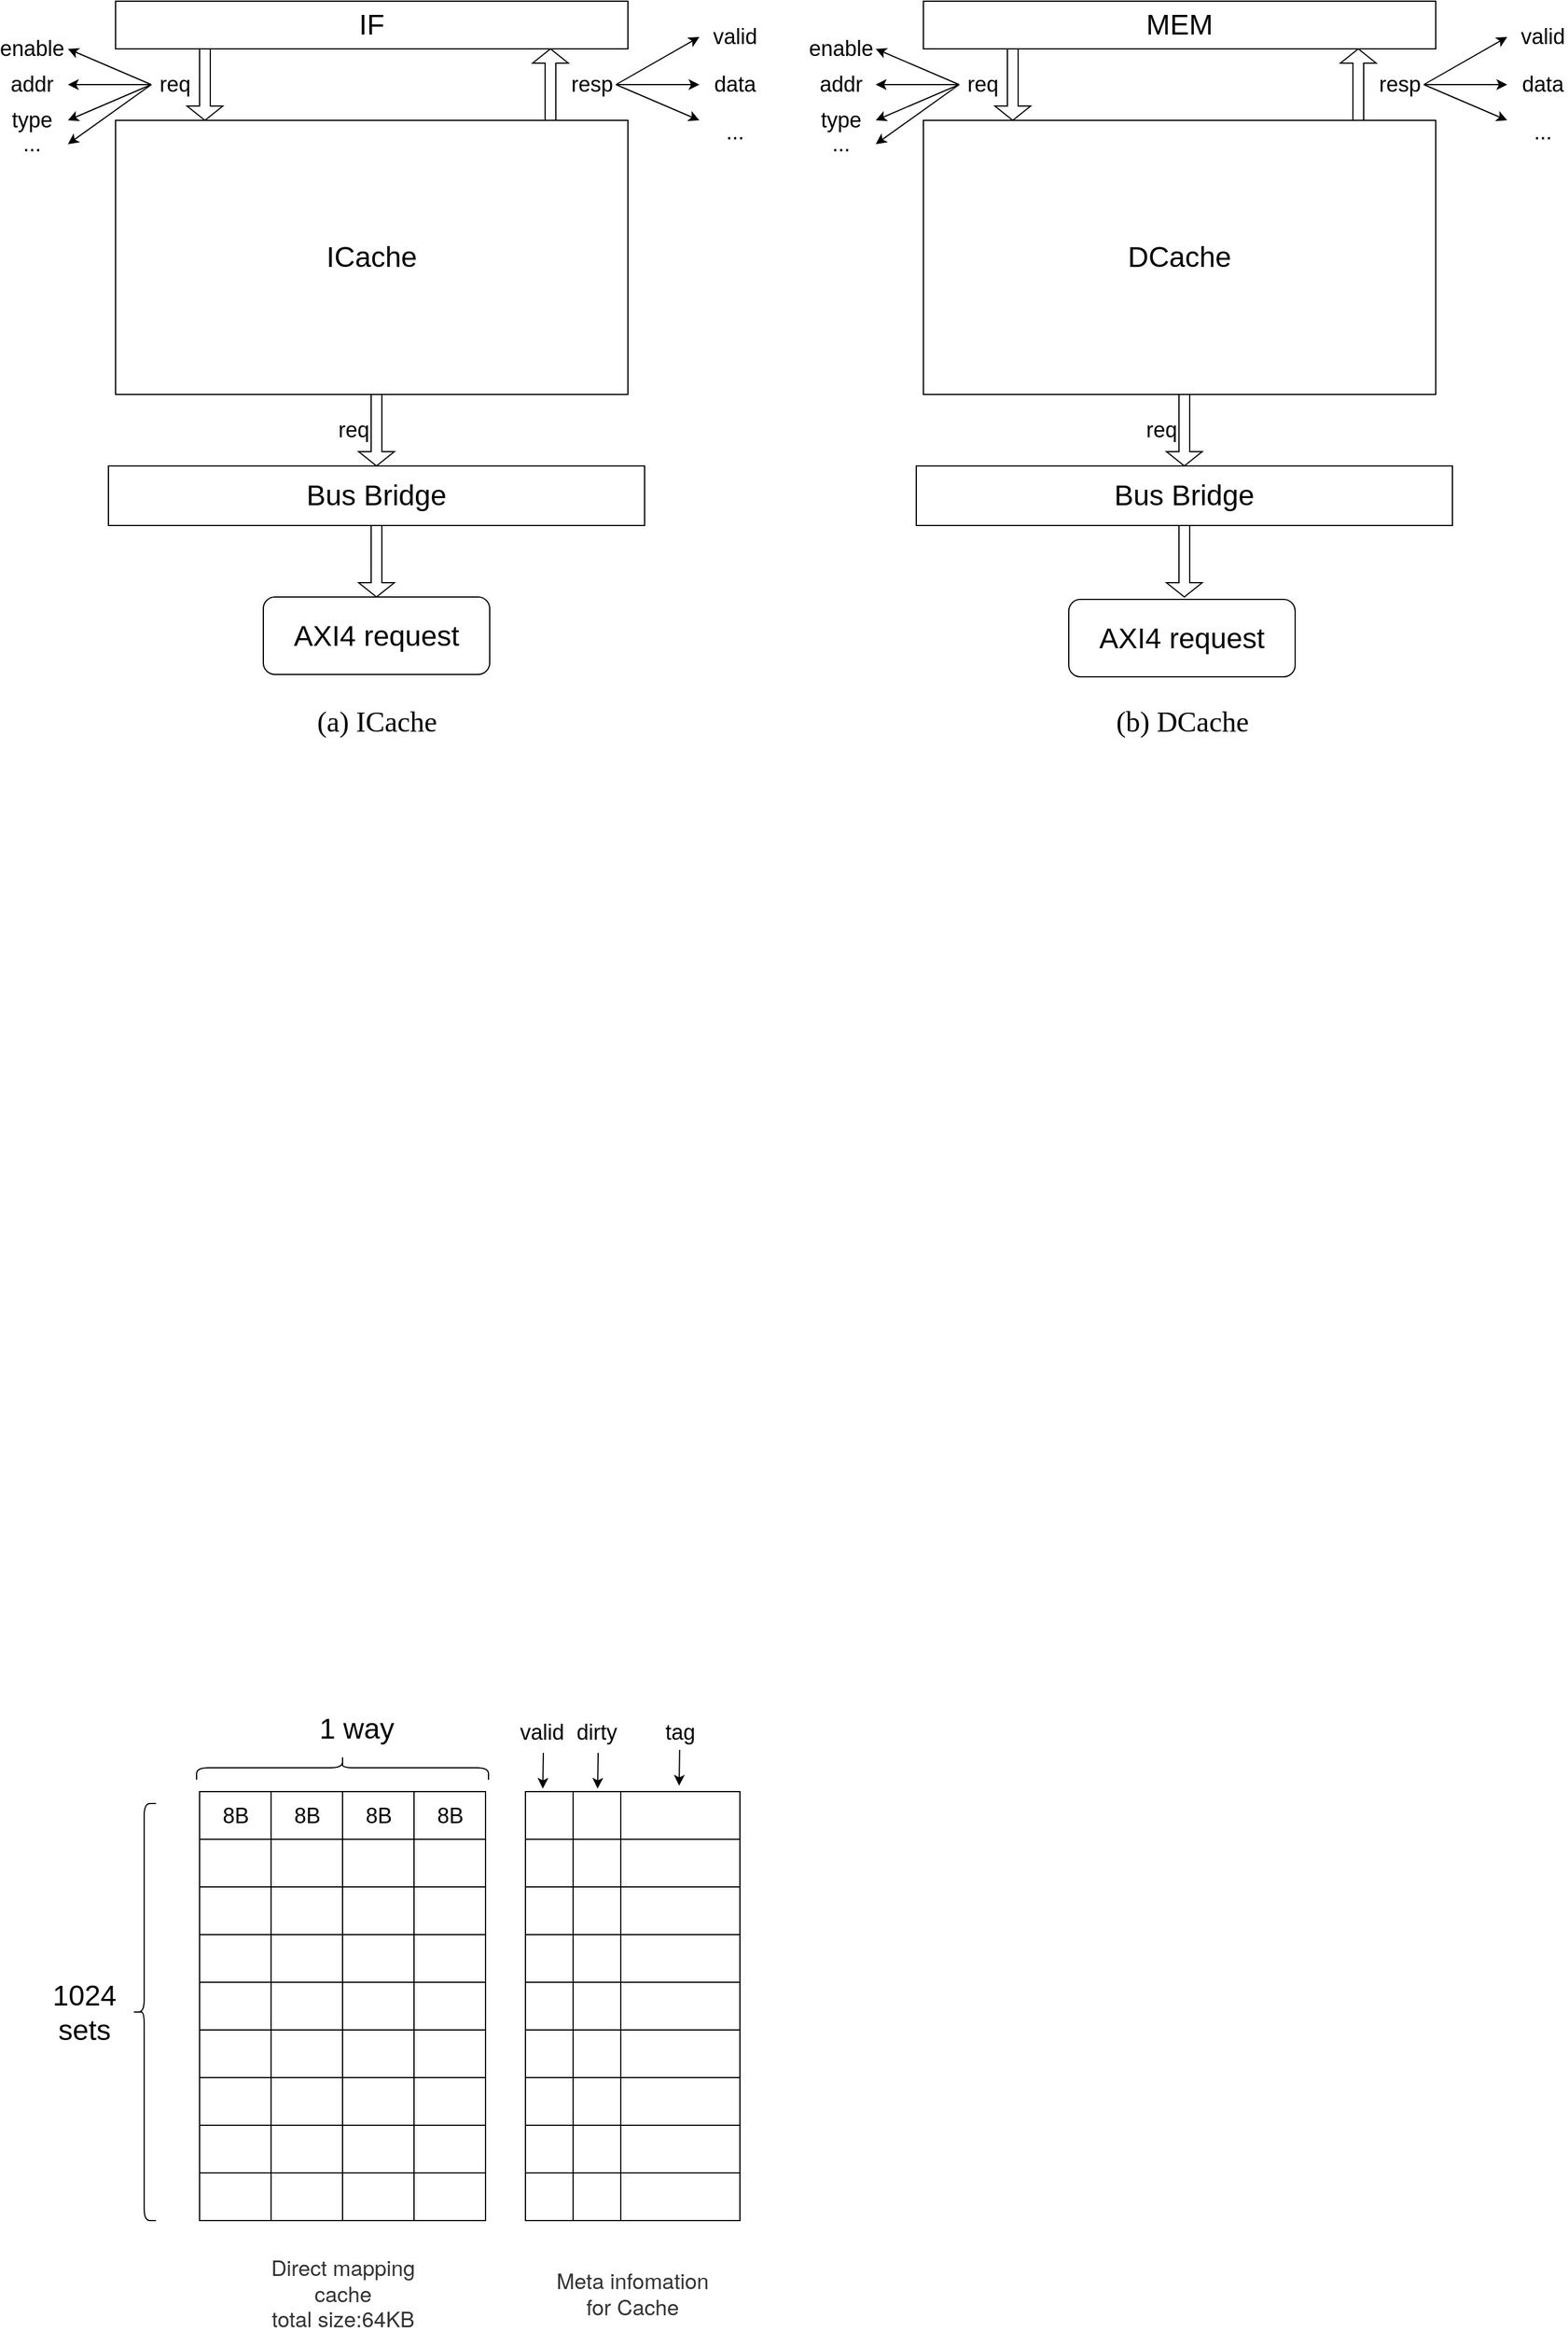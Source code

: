 <mxfile version="14.7.2" type="github">
  <diagram id="e_7Sd0VW4q8tO5xTEZXi" name="Page-1">
    <mxGraphModel dx="2062" dy="1160" grid="0" gridSize="10" guides="1" tooltips="1" connect="1" arrows="1" fold="1" page="1" pageScale="1" pageWidth="3300" pageHeight="4681" math="0" shadow="0">
      <root>
        <mxCell id="0" />
        <mxCell id="1" parent="0" />
        <mxCell id="GGSO2HhwlYHAhnENUzxS-1" value="&lt;font style=&quot;font-size: 24px&quot;&gt;ICache&lt;/font&gt;" style="rounded=0;whiteSpace=wrap;html=1;" parent="1" vertex="1">
          <mxGeometry x="180" y="360" width="430" height="230" as="geometry" />
        </mxCell>
        <mxCell id="GGSO2HhwlYHAhnENUzxS-2" value="&lt;font style=&quot;font-size: 24px&quot;&gt;IF&lt;/font&gt;" style="rounded=0;whiteSpace=wrap;html=1;" parent="1" vertex="1">
          <mxGeometry x="180" y="260" width="430" height="40" as="geometry" />
        </mxCell>
        <mxCell id="GGSO2HhwlYHAhnENUzxS-3" value="" style="shape=singleArrow;direction=south;whiteSpace=wrap;html=1;" parent="1" vertex="1">
          <mxGeometry x="240" y="300" width="30" height="60" as="geometry" />
        </mxCell>
        <mxCell id="GGSO2HhwlYHAhnENUzxS-4" value="" style="shape=singleArrow;direction=south;whiteSpace=wrap;html=1;rotation=-180;" parent="1" vertex="1">
          <mxGeometry x="530" y="300" width="30" height="60" as="geometry" />
        </mxCell>
        <mxCell id="GGSO2HhwlYHAhnENUzxS-9" style="edgeStyle=orthogonalEdgeStyle;rounded=0;orthogonalLoop=1;jettySize=auto;html=1;exitX=0;exitY=0.5;exitDx=0;exitDy=0;" parent="1" source="GGSO2HhwlYHAhnENUzxS-5" edge="1">
          <mxGeometry relative="1" as="geometry">
            <mxPoint x="140" y="330" as="targetPoint" />
          </mxGeometry>
        </mxCell>
        <mxCell id="GGSO2HhwlYHAhnENUzxS-5" value="&lt;font style=&quot;font-size: 18px&quot;&gt;req&lt;/font&gt;" style="text;html=1;strokeColor=none;fillColor=none;align=center;verticalAlign=middle;whiteSpace=wrap;rounded=0;" parent="1" vertex="1">
          <mxGeometry x="210" y="320" width="40" height="20" as="geometry" />
        </mxCell>
        <mxCell id="GGSO2HhwlYHAhnENUzxS-18" style="edgeStyle=orthogonalEdgeStyle;rounded=0;orthogonalLoop=1;jettySize=auto;html=1;exitX=1;exitY=0.5;exitDx=0;exitDy=0;" parent="1" source="GGSO2HhwlYHAhnENUzxS-7" edge="1">
          <mxGeometry relative="1" as="geometry">
            <mxPoint x="670" y="330" as="targetPoint" />
          </mxGeometry>
        </mxCell>
        <mxCell id="GGSO2HhwlYHAhnENUzxS-7" value="&lt;font style=&quot;font-size: 18px&quot;&gt;resp&lt;/font&gt;" style="text;html=1;strokeColor=none;fillColor=none;align=center;verticalAlign=middle;whiteSpace=wrap;rounded=0;" parent="1" vertex="1">
          <mxGeometry x="560" y="320" width="40" height="20" as="geometry" />
        </mxCell>
        <mxCell id="GGSO2HhwlYHAhnENUzxS-8" value="" style="endArrow=classic;html=1;exitX=0;exitY=0.5;exitDx=0;exitDy=0;" parent="1" source="GGSO2HhwlYHAhnENUzxS-5" edge="1">
          <mxGeometry width="50" height="50" relative="1" as="geometry">
            <mxPoint x="110" y="360" as="sourcePoint" />
            <mxPoint x="140" y="300" as="targetPoint" />
          </mxGeometry>
        </mxCell>
        <mxCell id="GGSO2HhwlYHAhnENUzxS-10" value="" style="endArrow=classic;html=1;" parent="1" edge="1">
          <mxGeometry width="50" height="50" relative="1" as="geometry">
            <mxPoint x="210" y="330" as="sourcePoint" />
            <mxPoint x="140" y="360" as="targetPoint" />
          </mxGeometry>
        </mxCell>
        <mxCell id="GGSO2HhwlYHAhnENUzxS-11" value="&lt;font style=&quot;font-size: 18px&quot;&gt;enable&lt;/font&gt;" style="text;html=1;strokeColor=none;fillColor=none;align=center;verticalAlign=middle;whiteSpace=wrap;rounded=0;" parent="1" vertex="1">
          <mxGeometry x="90" y="290" width="40" height="20" as="geometry" />
        </mxCell>
        <mxCell id="GGSO2HhwlYHAhnENUzxS-12" value="&lt;font style=&quot;font-size: 18px&quot;&gt;addr&lt;/font&gt;" style="text;html=1;strokeColor=none;fillColor=none;align=center;verticalAlign=middle;whiteSpace=wrap;rounded=0;" parent="1" vertex="1">
          <mxGeometry x="90" y="320" width="40" height="20" as="geometry" />
        </mxCell>
        <mxCell id="GGSO2HhwlYHAhnENUzxS-13" value="&lt;font style=&quot;font-size: 18px&quot;&gt;type&lt;/font&gt;" style="text;html=1;strokeColor=none;fillColor=none;align=center;verticalAlign=middle;whiteSpace=wrap;rounded=0;" parent="1" vertex="1">
          <mxGeometry x="90" y="350" width="40" height="20" as="geometry" />
        </mxCell>
        <mxCell id="GGSO2HhwlYHAhnENUzxS-15" value="" style="endArrow=classic;html=1;" parent="1" edge="1">
          <mxGeometry width="50" height="50" relative="1" as="geometry">
            <mxPoint x="210" y="330" as="sourcePoint" />
            <mxPoint x="140" y="380" as="targetPoint" />
          </mxGeometry>
        </mxCell>
        <mxCell id="GGSO2HhwlYHAhnENUzxS-16" value="&lt;font style=&quot;font-size: 18px&quot;&gt;...&lt;/font&gt;" style="text;html=1;strokeColor=none;fillColor=none;align=center;verticalAlign=middle;whiteSpace=wrap;rounded=0;" parent="1" vertex="1">
          <mxGeometry x="90" y="370" width="40" height="20" as="geometry" />
        </mxCell>
        <mxCell id="GGSO2HhwlYHAhnENUzxS-17" value="" style="endArrow=classic;html=1;exitX=1;exitY=0.5;exitDx=0;exitDy=0;" parent="1" source="GGSO2HhwlYHAhnENUzxS-7" edge="1">
          <mxGeometry width="50" height="50" relative="1" as="geometry">
            <mxPoint x="650" y="340" as="sourcePoint" />
            <mxPoint x="670" y="290" as="targetPoint" />
          </mxGeometry>
        </mxCell>
        <mxCell id="GGSO2HhwlYHAhnENUzxS-19" value="" style="endArrow=classic;html=1;" parent="1" edge="1">
          <mxGeometry width="50" height="50" relative="1" as="geometry">
            <mxPoint x="600" y="330" as="sourcePoint" />
            <mxPoint x="670" y="360" as="targetPoint" />
          </mxGeometry>
        </mxCell>
        <mxCell id="GGSO2HhwlYHAhnENUzxS-21" value="&lt;font style=&quot;font-size: 18px&quot;&gt;valid&lt;/font&gt;" style="text;html=1;strokeColor=none;fillColor=none;align=center;verticalAlign=middle;whiteSpace=wrap;rounded=0;" parent="1" vertex="1">
          <mxGeometry x="680" y="280" width="40" height="20" as="geometry" />
        </mxCell>
        <mxCell id="GGSO2HhwlYHAhnENUzxS-22" value="&lt;font style=&quot;font-size: 18px&quot;&gt;data&lt;/font&gt;" style="text;html=1;strokeColor=none;fillColor=none;align=center;verticalAlign=middle;whiteSpace=wrap;rounded=0;" parent="1" vertex="1">
          <mxGeometry x="680" y="320" width="40" height="20" as="geometry" />
        </mxCell>
        <mxCell id="GGSO2HhwlYHAhnENUzxS-23" value="&lt;font style=&quot;font-size: 18px&quot;&gt;...&lt;/font&gt;" style="text;html=1;strokeColor=none;fillColor=none;align=center;verticalAlign=middle;whiteSpace=wrap;rounded=0;" parent="1" vertex="1">
          <mxGeometry x="680" y="360" width="40" height="20" as="geometry" />
        </mxCell>
        <mxCell id="GGSO2HhwlYHAhnENUzxS-25" value="" style="shape=singleArrow;direction=south;whiteSpace=wrap;html=1;" parent="1" vertex="1">
          <mxGeometry x="384" y="590" width="30" height="60" as="geometry" />
        </mxCell>
        <mxCell id="GGSO2HhwlYHAhnENUzxS-26" value="&lt;font style=&quot;font-size: 24px&quot;&gt;Bus Bridge&lt;/font&gt;" style="rounded=0;whiteSpace=wrap;html=1;" parent="1" vertex="1">
          <mxGeometry x="174" y="650" width="450" height="50" as="geometry" />
        </mxCell>
        <mxCell id="GGSO2HhwlYHAhnENUzxS-45" value="&lt;font style=&quot;font-size: 18px&quot;&gt;req&lt;/font&gt;" style="text;html=1;strokeColor=none;fillColor=none;align=center;verticalAlign=middle;whiteSpace=wrap;rounded=0;" parent="1" vertex="1">
          <mxGeometry x="360" y="610" width="40" height="20" as="geometry" />
        </mxCell>
        <mxCell id="GGSO2HhwlYHAhnENUzxS-46" value="" style="shape=singleArrow;direction=south;whiteSpace=wrap;html=1;" parent="1" vertex="1">
          <mxGeometry x="384" y="700" width="30" height="60" as="geometry" />
        </mxCell>
        <mxCell id="GGSO2HhwlYHAhnENUzxS-47" value="&lt;font style=&quot;font-size: 24px&quot;&gt;AXI4 request&lt;/font&gt;" style="rounded=1;whiteSpace=wrap;html=1;" parent="1" vertex="1">
          <mxGeometry x="304" y="760" width="190" height="65" as="geometry" />
        </mxCell>
        <mxCell id="GGSO2HhwlYHAhnENUzxS-76" value="" style="shape=curlyBracket;whiteSpace=wrap;html=1;rounded=1;" parent="1" vertex="1">
          <mxGeometry x="194" y="1772.5" width="20" height="350" as="geometry" />
        </mxCell>
        <mxCell id="GGSO2HhwlYHAhnENUzxS-77" value="&lt;font style=&quot;font-size: 24px&quot;&gt;1024 sets&lt;/font&gt;" style="text;html=1;strokeColor=none;fillColor=none;align=center;verticalAlign=middle;whiteSpace=wrap;rounded=0;" parent="1" vertex="1">
          <mxGeometry x="124" y="1942.5" width="60" height="10" as="geometry" />
        </mxCell>
        <mxCell id="GGSO2HhwlYHAhnENUzxS-78" value="" style="shape=curlyBracket;whiteSpace=wrap;html=1;rounded=1;flipH=1;rotation=-90;" parent="1" vertex="1">
          <mxGeometry x="360.5" y="1620" width="20" height="245" as="geometry" />
        </mxCell>
        <mxCell id="GGSO2HhwlYHAhnENUzxS-79" value="&lt;font style=&quot;font-size: 24px&quot;&gt;1 way&lt;/font&gt;" style="text;html=1;strokeColor=none;fillColor=none;align=center;verticalAlign=middle;whiteSpace=wrap;rounded=0;" parent="1" vertex="1">
          <mxGeometry x="348" y="1697" width="69" height="25.5" as="geometry" />
        </mxCell>
        <mxCell id="GGSO2HhwlYHAhnENUzxS-80" value="&lt;span style=&quot;color: rgb(51 , 51 , 51) ; font-family: &amp;#34;helvetica neue&amp;#34; , &amp;#34;helvetica&amp;#34; , &amp;#34;arial&amp;#34; , &amp;#34;hiragino sans gb&amp;#34; , &amp;#34;hiragino sans gb w3&amp;#34; , &amp;#34;microsoft yahei ui&amp;#34; , &amp;#34;microsoft yahei&amp;#34; , sans-serif&quot;&gt;&lt;font style=&quot;font-size: 18px&quot;&gt;Direct mapping cache&lt;br&gt;total size:64KB&lt;/font&gt;&lt;br&gt;&lt;/span&gt;" style="text;html=1;strokeColor=none;fillColor=none;align=center;verticalAlign=middle;whiteSpace=wrap;rounded=0;" parent="1" vertex="1">
          <mxGeometry x="297.5" y="2162.5" width="146" height="40" as="geometry" />
        </mxCell>
        <mxCell id="GGSO2HhwlYHAhnENUzxS-81" value="" style="shape=table;html=1;whiteSpace=wrap;startSize=0;container=1;collapsible=0;childLayout=tableLayout;" parent="1" vertex="1">
          <mxGeometry x="250.5" y="1762.5" width="240" height="360" as="geometry" />
        </mxCell>
        <mxCell id="GGSO2HhwlYHAhnENUzxS-82" value="" style="shape=partialRectangle;html=1;whiteSpace=wrap;collapsible=0;dropTarget=0;pointerEvents=0;fillColor=none;top=0;left=0;bottom=0;right=0;points=[[0,0.5],[1,0.5]];portConstraint=eastwest;" parent="GGSO2HhwlYHAhnENUzxS-81" vertex="1">
          <mxGeometry width="240" height="40" as="geometry" />
        </mxCell>
        <mxCell id="GGSO2HhwlYHAhnENUzxS-83" value="&lt;font style=&quot;font-size: 18px&quot;&gt;8B&lt;/font&gt;" style="shape=partialRectangle;html=1;whiteSpace=wrap;connectable=0;overflow=hidden;fillColor=none;top=0;left=0;bottom=0;right=0;" parent="GGSO2HhwlYHAhnENUzxS-82" vertex="1">
          <mxGeometry width="60" height="40" as="geometry" />
        </mxCell>
        <mxCell id="GGSO2HhwlYHAhnENUzxS-84" value="&lt;font style=&quot;font-size: 18px&quot;&gt;8B&lt;/font&gt;" style="shape=partialRectangle;html=1;whiteSpace=wrap;connectable=0;overflow=hidden;fillColor=none;top=0;left=0;bottom=0;right=0;" parent="GGSO2HhwlYHAhnENUzxS-82" vertex="1">
          <mxGeometry x="60" width="60" height="40" as="geometry" />
        </mxCell>
        <mxCell id="GGSO2HhwlYHAhnENUzxS-85" value="&lt;font style=&quot;font-size: 18px&quot;&gt;8B&lt;/font&gt;" style="shape=partialRectangle;html=1;whiteSpace=wrap;connectable=0;overflow=hidden;fillColor=none;top=0;left=0;bottom=0;right=0;" parent="GGSO2HhwlYHAhnENUzxS-82" vertex="1">
          <mxGeometry x="120" width="60" height="40" as="geometry" />
        </mxCell>
        <mxCell id="GGSO2HhwlYHAhnENUzxS-86" value="&lt;font style=&quot;font-size: 18px&quot;&gt;8B&lt;/font&gt;" style="shape=partialRectangle;html=1;whiteSpace=wrap;connectable=0;overflow=hidden;fillColor=none;top=0;left=0;bottom=0;right=0;" parent="GGSO2HhwlYHAhnENUzxS-82" vertex="1">
          <mxGeometry x="180" width="60" height="40" as="geometry" />
        </mxCell>
        <mxCell id="GGSO2HhwlYHAhnENUzxS-87" value="" style="shape=partialRectangle;html=1;whiteSpace=wrap;collapsible=0;dropTarget=0;pointerEvents=0;fillColor=none;top=0;left=0;bottom=0;right=0;points=[[0,0.5],[1,0.5]];portConstraint=eastwest;" parent="GGSO2HhwlYHAhnENUzxS-81" vertex="1">
          <mxGeometry y="40" width="240" height="40" as="geometry" />
        </mxCell>
        <mxCell id="GGSO2HhwlYHAhnENUzxS-88" value="" style="shape=partialRectangle;html=1;whiteSpace=wrap;connectable=0;overflow=hidden;fillColor=none;top=0;left=0;bottom=0;right=0;" parent="GGSO2HhwlYHAhnENUzxS-87" vertex="1">
          <mxGeometry width="60" height="40" as="geometry" />
        </mxCell>
        <mxCell id="GGSO2HhwlYHAhnENUzxS-89" value="" style="shape=partialRectangle;html=1;whiteSpace=wrap;connectable=0;overflow=hidden;fillColor=none;top=0;left=0;bottom=0;right=0;" parent="GGSO2HhwlYHAhnENUzxS-87" vertex="1">
          <mxGeometry x="60" width="60" height="40" as="geometry" />
        </mxCell>
        <mxCell id="GGSO2HhwlYHAhnENUzxS-90" value="" style="shape=partialRectangle;html=1;whiteSpace=wrap;connectable=0;overflow=hidden;fillColor=none;top=0;left=0;bottom=0;right=0;" parent="GGSO2HhwlYHAhnENUzxS-87" vertex="1">
          <mxGeometry x="120" width="60" height="40" as="geometry" />
        </mxCell>
        <mxCell id="GGSO2HhwlYHAhnENUzxS-91" value="" style="shape=partialRectangle;html=1;whiteSpace=wrap;connectable=0;overflow=hidden;fillColor=none;top=0;left=0;bottom=0;right=0;" parent="GGSO2HhwlYHAhnENUzxS-87" vertex="1">
          <mxGeometry x="180" width="60" height="40" as="geometry" />
        </mxCell>
        <mxCell id="GGSO2HhwlYHAhnENUzxS-92" value="" style="shape=partialRectangle;html=1;whiteSpace=wrap;collapsible=0;dropTarget=0;pointerEvents=0;fillColor=none;top=0;left=0;bottom=0;right=0;points=[[0,0.5],[1,0.5]];portConstraint=eastwest;" parent="GGSO2HhwlYHAhnENUzxS-81" vertex="1">
          <mxGeometry y="80" width="240" height="40" as="geometry" />
        </mxCell>
        <mxCell id="GGSO2HhwlYHAhnENUzxS-93" value="" style="shape=partialRectangle;html=1;whiteSpace=wrap;connectable=0;overflow=hidden;fillColor=none;top=0;left=0;bottom=0;right=0;" parent="GGSO2HhwlYHAhnENUzxS-92" vertex="1">
          <mxGeometry width="60" height="40" as="geometry" />
        </mxCell>
        <mxCell id="GGSO2HhwlYHAhnENUzxS-94" value="" style="shape=partialRectangle;html=1;whiteSpace=wrap;connectable=0;overflow=hidden;fillColor=none;top=0;left=0;bottom=0;right=0;" parent="GGSO2HhwlYHAhnENUzxS-92" vertex="1">
          <mxGeometry x="60" width="60" height="40" as="geometry" />
        </mxCell>
        <mxCell id="GGSO2HhwlYHAhnENUzxS-95" value="" style="shape=partialRectangle;html=1;whiteSpace=wrap;connectable=0;overflow=hidden;fillColor=none;top=0;left=0;bottom=0;right=0;" parent="GGSO2HhwlYHAhnENUzxS-92" vertex="1">
          <mxGeometry x="120" width="60" height="40" as="geometry" />
        </mxCell>
        <mxCell id="GGSO2HhwlYHAhnENUzxS-96" value="" style="shape=partialRectangle;html=1;whiteSpace=wrap;connectable=0;overflow=hidden;fillColor=none;top=0;left=0;bottom=0;right=0;" parent="GGSO2HhwlYHAhnENUzxS-92" vertex="1">
          <mxGeometry x="180" width="60" height="40" as="geometry" />
        </mxCell>
        <mxCell id="GGSO2HhwlYHAhnENUzxS-97" value="" style="shape=partialRectangle;html=1;whiteSpace=wrap;collapsible=0;dropTarget=0;pointerEvents=0;fillColor=none;top=0;left=0;bottom=0;right=0;points=[[0,0.5],[1,0.5]];portConstraint=eastwest;" parent="GGSO2HhwlYHAhnENUzxS-81" vertex="1">
          <mxGeometry y="120" width="240" height="40" as="geometry" />
        </mxCell>
        <mxCell id="GGSO2HhwlYHAhnENUzxS-98" value="" style="shape=partialRectangle;html=1;whiteSpace=wrap;connectable=0;overflow=hidden;fillColor=none;top=0;left=0;bottom=0;right=0;" parent="GGSO2HhwlYHAhnENUzxS-97" vertex="1">
          <mxGeometry width="60" height="40" as="geometry" />
        </mxCell>
        <mxCell id="GGSO2HhwlYHAhnENUzxS-99" value="" style="shape=partialRectangle;html=1;whiteSpace=wrap;connectable=0;overflow=hidden;fillColor=none;top=0;left=0;bottom=0;right=0;" parent="GGSO2HhwlYHAhnENUzxS-97" vertex="1">
          <mxGeometry x="60" width="60" height="40" as="geometry" />
        </mxCell>
        <mxCell id="GGSO2HhwlYHAhnENUzxS-100" value="" style="shape=partialRectangle;html=1;whiteSpace=wrap;connectable=0;overflow=hidden;fillColor=none;top=0;left=0;bottom=0;right=0;" parent="GGSO2HhwlYHAhnENUzxS-97" vertex="1">
          <mxGeometry x="120" width="60" height="40" as="geometry" />
        </mxCell>
        <mxCell id="GGSO2HhwlYHAhnENUzxS-101" value="" style="shape=partialRectangle;html=1;whiteSpace=wrap;connectable=0;overflow=hidden;fillColor=none;top=0;left=0;bottom=0;right=0;" parent="GGSO2HhwlYHAhnENUzxS-97" vertex="1">
          <mxGeometry x="180" width="60" height="40" as="geometry" />
        </mxCell>
        <mxCell id="GGSO2HhwlYHAhnENUzxS-102" value="" style="shape=partialRectangle;html=1;whiteSpace=wrap;collapsible=0;dropTarget=0;pointerEvents=0;fillColor=none;top=0;left=0;bottom=0;right=0;points=[[0,0.5],[1,0.5]];portConstraint=eastwest;" parent="GGSO2HhwlYHAhnENUzxS-81" vertex="1">
          <mxGeometry y="160" width="240" height="40" as="geometry" />
        </mxCell>
        <mxCell id="GGSO2HhwlYHAhnENUzxS-103" value="" style="shape=partialRectangle;html=1;whiteSpace=wrap;connectable=0;overflow=hidden;fillColor=none;top=0;left=0;bottom=0;right=0;" parent="GGSO2HhwlYHAhnENUzxS-102" vertex="1">
          <mxGeometry width="60" height="40" as="geometry" />
        </mxCell>
        <mxCell id="GGSO2HhwlYHAhnENUzxS-104" value="" style="shape=partialRectangle;html=1;whiteSpace=wrap;connectable=0;overflow=hidden;fillColor=none;top=0;left=0;bottom=0;right=0;" parent="GGSO2HhwlYHAhnENUzxS-102" vertex="1">
          <mxGeometry x="60" width="60" height="40" as="geometry" />
        </mxCell>
        <mxCell id="GGSO2HhwlYHAhnENUzxS-105" value="" style="shape=partialRectangle;html=1;whiteSpace=wrap;connectable=0;overflow=hidden;fillColor=none;top=0;left=0;bottom=0;right=0;" parent="GGSO2HhwlYHAhnENUzxS-102" vertex="1">
          <mxGeometry x="120" width="60" height="40" as="geometry" />
        </mxCell>
        <mxCell id="GGSO2HhwlYHAhnENUzxS-106" value="" style="shape=partialRectangle;html=1;whiteSpace=wrap;connectable=0;overflow=hidden;fillColor=none;top=0;left=0;bottom=0;right=0;" parent="GGSO2HhwlYHAhnENUzxS-102" vertex="1">
          <mxGeometry x="180" width="60" height="40" as="geometry" />
        </mxCell>
        <mxCell id="GGSO2HhwlYHAhnENUzxS-107" value="" style="shape=partialRectangle;html=1;whiteSpace=wrap;collapsible=0;dropTarget=0;pointerEvents=0;fillColor=none;top=0;left=0;bottom=0;right=0;points=[[0,0.5],[1,0.5]];portConstraint=eastwest;" parent="GGSO2HhwlYHAhnENUzxS-81" vertex="1">
          <mxGeometry y="200" width="240" height="40" as="geometry" />
        </mxCell>
        <mxCell id="GGSO2HhwlYHAhnENUzxS-108" value="" style="shape=partialRectangle;html=1;whiteSpace=wrap;connectable=0;overflow=hidden;fillColor=none;top=0;left=0;bottom=0;right=0;" parent="GGSO2HhwlYHAhnENUzxS-107" vertex="1">
          <mxGeometry width="60" height="40" as="geometry" />
        </mxCell>
        <mxCell id="GGSO2HhwlYHAhnENUzxS-109" value="" style="shape=partialRectangle;html=1;whiteSpace=wrap;connectable=0;overflow=hidden;fillColor=none;top=0;left=0;bottom=0;right=0;" parent="GGSO2HhwlYHAhnENUzxS-107" vertex="1">
          <mxGeometry x="60" width="60" height="40" as="geometry" />
        </mxCell>
        <mxCell id="GGSO2HhwlYHAhnENUzxS-110" value="" style="shape=partialRectangle;html=1;whiteSpace=wrap;connectable=0;overflow=hidden;fillColor=none;top=0;left=0;bottom=0;right=0;" parent="GGSO2HhwlYHAhnENUzxS-107" vertex="1">
          <mxGeometry x="120" width="60" height="40" as="geometry" />
        </mxCell>
        <mxCell id="GGSO2HhwlYHAhnENUzxS-111" value="" style="shape=partialRectangle;html=1;whiteSpace=wrap;connectable=0;overflow=hidden;fillColor=none;top=0;left=0;bottom=0;right=0;" parent="GGSO2HhwlYHAhnENUzxS-107" vertex="1">
          <mxGeometry x="180" width="60" height="40" as="geometry" />
        </mxCell>
        <mxCell id="GGSO2HhwlYHAhnENUzxS-112" value="" style="shape=partialRectangle;html=1;whiteSpace=wrap;collapsible=0;dropTarget=0;pointerEvents=0;fillColor=none;top=0;left=0;bottom=0;right=0;points=[[0,0.5],[1,0.5]];portConstraint=eastwest;" parent="GGSO2HhwlYHAhnENUzxS-81" vertex="1">
          <mxGeometry y="240" width="240" height="40" as="geometry" />
        </mxCell>
        <mxCell id="GGSO2HhwlYHAhnENUzxS-113" value="" style="shape=partialRectangle;html=1;whiteSpace=wrap;connectable=0;overflow=hidden;fillColor=none;top=0;left=0;bottom=0;right=0;" parent="GGSO2HhwlYHAhnENUzxS-112" vertex="1">
          <mxGeometry width="60" height="40" as="geometry" />
        </mxCell>
        <mxCell id="GGSO2HhwlYHAhnENUzxS-114" value="" style="shape=partialRectangle;html=1;whiteSpace=wrap;connectable=0;overflow=hidden;fillColor=none;top=0;left=0;bottom=0;right=0;" parent="GGSO2HhwlYHAhnENUzxS-112" vertex="1">
          <mxGeometry x="60" width="60" height="40" as="geometry" />
        </mxCell>
        <mxCell id="GGSO2HhwlYHAhnENUzxS-115" value="" style="shape=partialRectangle;html=1;whiteSpace=wrap;connectable=0;overflow=hidden;fillColor=none;top=0;left=0;bottom=0;right=0;" parent="GGSO2HhwlYHAhnENUzxS-112" vertex="1">
          <mxGeometry x="120" width="60" height="40" as="geometry" />
        </mxCell>
        <mxCell id="GGSO2HhwlYHAhnENUzxS-116" value="" style="shape=partialRectangle;html=1;whiteSpace=wrap;connectable=0;overflow=hidden;fillColor=none;top=0;left=0;bottom=0;right=0;" parent="GGSO2HhwlYHAhnENUzxS-112" vertex="1">
          <mxGeometry x="180" width="60" height="40" as="geometry" />
        </mxCell>
        <mxCell id="GGSO2HhwlYHAhnENUzxS-117" value="" style="shape=partialRectangle;html=1;whiteSpace=wrap;collapsible=0;dropTarget=0;pointerEvents=0;fillColor=none;top=0;left=0;bottom=0;right=0;points=[[0,0.5],[1,0.5]];portConstraint=eastwest;" parent="GGSO2HhwlYHAhnENUzxS-81" vertex="1">
          <mxGeometry y="280" width="240" height="40" as="geometry" />
        </mxCell>
        <mxCell id="GGSO2HhwlYHAhnENUzxS-118" value="" style="shape=partialRectangle;html=1;whiteSpace=wrap;connectable=0;overflow=hidden;fillColor=none;top=0;left=0;bottom=0;right=0;" parent="GGSO2HhwlYHAhnENUzxS-117" vertex="1">
          <mxGeometry width="60" height="40" as="geometry" />
        </mxCell>
        <mxCell id="GGSO2HhwlYHAhnENUzxS-119" value="" style="shape=partialRectangle;html=1;whiteSpace=wrap;connectable=0;overflow=hidden;fillColor=none;top=0;left=0;bottom=0;right=0;" parent="GGSO2HhwlYHAhnENUzxS-117" vertex="1">
          <mxGeometry x="60" width="60" height="40" as="geometry" />
        </mxCell>
        <mxCell id="GGSO2HhwlYHAhnENUzxS-120" value="" style="shape=partialRectangle;html=1;whiteSpace=wrap;connectable=0;overflow=hidden;fillColor=none;top=0;left=0;bottom=0;right=0;" parent="GGSO2HhwlYHAhnENUzxS-117" vertex="1">
          <mxGeometry x="120" width="60" height="40" as="geometry" />
        </mxCell>
        <mxCell id="GGSO2HhwlYHAhnENUzxS-121" value="" style="shape=partialRectangle;html=1;whiteSpace=wrap;connectable=0;overflow=hidden;fillColor=none;top=0;left=0;bottom=0;right=0;" parent="GGSO2HhwlYHAhnENUzxS-117" vertex="1">
          <mxGeometry x="180" width="60" height="40" as="geometry" />
        </mxCell>
        <mxCell id="GGSO2HhwlYHAhnENUzxS-122" value="" style="shape=partialRectangle;html=1;whiteSpace=wrap;collapsible=0;dropTarget=0;pointerEvents=0;fillColor=none;top=0;left=0;bottom=0;right=0;points=[[0,0.5],[1,0.5]];portConstraint=eastwest;" parent="GGSO2HhwlYHAhnENUzxS-81" vertex="1">
          <mxGeometry y="320" width="240" height="40" as="geometry" />
        </mxCell>
        <mxCell id="GGSO2HhwlYHAhnENUzxS-123" value="" style="shape=partialRectangle;html=1;whiteSpace=wrap;connectable=0;overflow=hidden;fillColor=none;top=0;left=0;bottom=0;right=0;" parent="GGSO2HhwlYHAhnENUzxS-122" vertex="1">
          <mxGeometry width="60" height="40" as="geometry" />
        </mxCell>
        <mxCell id="GGSO2HhwlYHAhnENUzxS-124" value="" style="shape=partialRectangle;html=1;whiteSpace=wrap;connectable=0;overflow=hidden;fillColor=none;top=0;left=0;bottom=0;right=0;" parent="GGSO2HhwlYHAhnENUzxS-122" vertex="1">
          <mxGeometry x="60" width="60" height="40" as="geometry" />
        </mxCell>
        <mxCell id="GGSO2HhwlYHAhnENUzxS-125" value="" style="shape=partialRectangle;html=1;whiteSpace=wrap;connectable=0;overflow=hidden;fillColor=none;top=0;left=0;bottom=0;right=0;" parent="GGSO2HhwlYHAhnENUzxS-122" vertex="1">
          <mxGeometry x="120" width="60" height="40" as="geometry" />
        </mxCell>
        <mxCell id="GGSO2HhwlYHAhnENUzxS-126" value="" style="shape=partialRectangle;html=1;whiteSpace=wrap;connectable=0;overflow=hidden;fillColor=none;top=0;left=0;bottom=0;right=0;" parent="GGSO2HhwlYHAhnENUzxS-122" vertex="1">
          <mxGeometry x="180" width="60" height="40" as="geometry" />
        </mxCell>
        <mxCell id="GGSO2HhwlYHAhnENUzxS-130" value="&lt;font style=&quot;font-size: 24px&quot;&gt;DCache&lt;/font&gt;" style="rounded=0;whiteSpace=wrap;html=1;" parent="1" vertex="1">
          <mxGeometry x="858" y="360" width="430" height="230" as="geometry" />
        </mxCell>
        <mxCell id="GGSO2HhwlYHAhnENUzxS-131" value="&lt;font style=&quot;font-size: 24px&quot;&gt;MEM&lt;/font&gt;" style="rounded=0;whiteSpace=wrap;html=1;" parent="1" vertex="1">
          <mxGeometry x="858" y="260" width="430" height="40" as="geometry" />
        </mxCell>
        <mxCell id="GGSO2HhwlYHAhnENUzxS-132" value="" style="shape=singleArrow;direction=south;whiteSpace=wrap;html=1;" parent="1" vertex="1">
          <mxGeometry x="918" y="300" width="30" height="60" as="geometry" />
        </mxCell>
        <mxCell id="GGSO2HhwlYHAhnENUzxS-133" value="" style="shape=singleArrow;direction=south;whiteSpace=wrap;html=1;rotation=-180;" parent="1" vertex="1">
          <mxGeometry x="1208" y="300" width="30" height="60" as="geometry" />
        </mxCell>
        <mxCell id="GGSO2HhwlYHAhnENUzxS-134" style="edgeStyle=orthogonalEdgeStyle;rounded=0;orthogonalLoop=1;jettySize=auto;html=1;exitX=0;exitY=0.5;exitDx=0;exitDy=0;" parent="1" source="GGSO2HhwlYHAhnENUzxS-135" edge="1">
          <mxGeometry relative="1" as="geometry">
            <mxPoint x="818" y="330" as="targetPoint" />
          </mxGeometry>
        </mxCell>
        <mxCell id="GGSO2HhwlYHAhnENUzxS-135" value="&lt;font style=&quot;font-size: 18px&quot;&gt;req&lt;/font&gt;" style="text;html=1;strokeColor=none;fillColor=none;align=center;verticalAlign=middle;whiteSpace=wrap;rounded=0;" parent="1" vertex="1">
          <mxGeometry x="888" y="320" width="40" height="20" as="geometry" />
        </mxCell>
        <mxCell id="GGSO2HhwlYHAhnENUzxS-136" style="edgeStyle=orthogonalEdgeStyle;rounded=0;orthogonalLoop=1;jettySize=auto;html=1;exitX=1;exitY=0.5;exitDx=0;exitDy=0;" parent="1" source="GGSO2HhwlYHAhnENUzxS-137" edge="1">
          <mxGeometry relative="1" as="geometry">
            <mxPoint x="1348" y="330" as="targetPoint" />
          </mxGeometry>
        </mxCell>
        <mxCell id="GGSO2HhwlYHAhnENUzxS-137" value="&lt;font style=&quot;font-size: 18px&quot;&gt;resp&lt;/font&gt;" style="text;html=1;strokeColor=none;fillColor=none;align=center;verticalAlign=middle;whiteSpace=wrap;rounded=0;" parent="1" vertex="1">
          <mxGeometry x="1238" y="320" width="40" height="20" as="geometry" />
        </mxCell>
        <mxCell id="GGSO2HhwlYHAhnENUzxS-138" value="" style="endArrow=classic;html=1;exitX=0;exitY=0.5;exitDx=0;exitDy=0;" parent="1" source="GGSO2HhwlYHAhnENUzxS-135" edge="1">
          <mxGeometry width="50" height="50" relative="1" as="geometry">
            <mxPoint x="788" y="360" as="sourcePoint" />
            <mxPoint x="818" y="300" as="targetPoint" />
          </mxGeometry>
        </mxCell>
        <mxCell id="GGSO2HhwlYHAhnENUzxS-139" value="" style="endArrow=classic;html=1;" parent="1" edge="1">
          <mxGeometry width="50" height="50" relative="1" as="geometry">
            <mxPoint x="888" y="330" as="sourcePoint" />
            <mxPoint x="818" y="360" as="targetPoint" />
          </mxGeometry>
        </mxCell>
        <mxCell id="GGSO2HhwlYHAhnENUzxS-143" value="" style="endArrow=classic;html=1;" parent="1" edge="1">
          <mxGeometry width="50" height="50" relative="1" as="geometry">
            <mxPoint x="888" y="330" as="sourcePoint" />
            <mxPoint x="818" y="380" as="targetPoint" />
          </mxGeometry>
        </mxCell>
        <mxCell id="GGSO2HhwlYHAhnENUzxS-145" value="" style="endArrow=classic;html=1;exitX=1;exitY=0.5;exitDx=0;exitDy=0;" parent="1" source="GGSO2HhwlYHAhnENUzxS-137" edge="1">
          <mxGeometry width="50" height="50" relative="1" as="geometry">
            <mxPoint x="1328" y="340" as="sourcePoint" />
            <mxPoint x="1348" y="290" as="targetPoint" />
          </mxGeometry>
        </mxCell>
        <mxCell id="GGSO2HhwlYHAhnENUzxS-146" value="" style="endArrow=classic;html=1;" parent="1" edge="1">
          <mxGeometry width="50" height="50" relative="1" as="geometry">
            <mxPoint x="1278" y="330" as="sourcePoint" />
            <mxPoint x="1348" y="360" as="targetPoint" />
          </mxGeometry>
        </mxCell>
        <mxCell id="GGSO2HhwlYHAhnENUzxS-147" value="&lt;font style=&quot;font-size: 18px&quot;&gt;valid&lt;/font&gt;" style="text;html=1;strokeColor=none;fillColor=none;align=center;verticalAlign=middle;whiteSpace=wrap;rounded=0;" parent="1" vertex="1">
          <mxGeometry x="1358" y="280" width="40" height="20" as="geometry" />
        </mxCell>
        <mxCell id="GGSO2HhwlYHAhnENUzxS-148" value="&lt;font style=&quot;font-size: 18px&quot;&gt;data&lt;/font&gt;" style="text;html=1;strokeColor=none;fillColor=none;align=center;verticalAlign=middle;whiteSpace=wrap;rounded=0;" parent="1" vertex="1">
          <mxGeometry x="1358" y="320" width="40" height="20" as="geometry" />
        </mxCell>
        <mxCell id="GGSO2HhwlYHAhnENUzxS-149" value="&lt;font style=&quot;font-size: 18px&quot;&gt;...&lt;/font&gt;" style="text;html=1;strokeColor=none;fillColor=none;align=center;verticalAlign=middle;whiteSpace=wrap;rounded=0;" parent="1" vertex="1">
          <mxGeometry x="1358" y="360" width="40" height="20" as="geometry" />
        </mxCell>
        <mxCell id="GGSO2HhwlYHAhnENUzxS-150" value="" style="shape=singleArrow;direction=south;whiteSpace=wrap;html=1;" parent="1" vertex="1">
          <mxGeometry x="1062" y="590" width="30" height="60" as="geometry" />
        </mxCell>
        <mxCell id="GGSO2HhwlYHAhnENUzxS-151" value="&lt;font style=&quot;font-size: 24px&quot;&gt;Bus Bridge&lt;/font&gt;" style="rounded=0;whiteSpace=wrap;html=1;" parent="1" vertex="1">
          <mxGeometry x="852" y="650" width="450" height="50" as="geometry" />
        </mxCell>
        <mxCell id="GGSO2HhwlYHAhnENUzxS-152" value="&lt;font style=&quot;font-size: 18px&quot;&gt;req&lt;/font&gt;" style="text;html=1;strokeColor=none;fillColor=none;align=center;verticalAlign=middle;whiteSpace=wrap;rounded=0;" parent="1" vertex="1">
          <mxGeometry x="1038" y="610" width="40" height="20" as="geometry" />
        </mxCell>
        <mxCell id="GGSO2HhwlYHAhnENUzxS-153" value="" style="shape=singleArrow;direction=south;whiteSpace=wrap;html=1;" parent="1" vertex="1">
          <mxGeometry x="1062" y="700" width="30" height="60" as="geometry" />
        </mxCell>
        <mxCell id="GGSO2HhwlYHAhnENUzxS-155" value="" style="shape=table;html=1;whiteSpace=wrap;startSize=0;container=1;collapsible=0;childLayout=tableLayout;" parent="1" vertex="1">
          <mxGeometry x="524" y="1762.5" width="180" height="360" as="geometry" />
        </mxCell>
        <mxCell id="GGSO2HhwlYHAhnENUzxS-188" style="shape=partialRectangle;html=1;whiteSpace=wrap;collapsible=0;dropTarget=0;pointerEvents=0;fillColor=none;top=0;left=0;bottom=0;right=0;points=[[0,0.5],[1,0.5]];portConstraint=eastwest;" parent="GGSO2HhwlYHAhnENUzxS-155" vertex="1">
          <mxGeometry width="180" height="40" as="geometry" />
        </mxCell>
        <mxCell id="GGSO2HhwlYHAhnENUzxS-189" style="shape=partialRectangle;html=1;whiteSpace=wrap;connectable=0;overflow=hidden;fillColor=none;top=0;left=0;bottom=0;right=0;" parent="GGSO2HhwlYHAhnENUzxS-188" vertex="1">
          <mxGeometry width="40" height="40" as="geometry" />
        </mxCell>
        <mxCell id="GGSO2HhwlYHAhnENUzxS-190" style="shape=partialRectangle;html=1;whiteSpace=wrap;connectable=0;overflow=hidden;fillColor=none;top=0;left=0;bottom=0;right=0;" parent="GGSO2HhwlYHAhnENUzxS-188" vertex="1">
          <mxGeometry x="40" width="40" height="40" as="geometry" />
        </mxCell>
        <mxCell id="GGSO2HhwlYHAhnENUzxS-191" style="shape=partialRectangle;html=1;whiteSpace=wrap;connectable=0;overflow=hidden;fillColor=none;top=0;left=0;bottom=0;right=0;" parent="GGSO2HhwlYHAhnENUzxS-188" vertex="1">
          <mxGeometry x="80" width="100" height="40" as="geometry" />
        </mxCell>
        <mxCell id="GGSO2HhwlYHAhnENUzxS-156" value="" style="shape=partialRectangle;html=1;whiteSpace=wrap;collapsible=0;dropTarget=0;pointerEvents=0;fillColor=none;top=0;left=0;bottom=0;right=0;points=[[0,0.5],[1,0.5]];portConstraint=eastwest;" parent="GGSO2HhwlYHAhnENUzxS-155" vertex="1">
          <mxGeometry y="40" width="180" height="40" as="geometry" />
        </mxCell>
        <mxCell id="GGSO2HhwlYHAhnENUzxS-157" value="" style="shape=partialRectangle;html=1;whiteSpace=wrap;connectable=0;overflow=hidden;fillColor=none;top=0;left=0;bottom=0;right=0;" parent="GGSO2HhwlYHAhnENUzxS-156" vertex="1">
          <mxGeometry width="40" height="40" as="geometry" />
        </mxCell>
        <mxCell id="GGSO2HhwlYHAhnENUzxS-158" value="" style="shape=partialRectangle;html=1;whiteSpace=wrap;connectable=0;overflow=hidden;fillColor=none;top=0;left=0;bottom=0;right=0;" parent="GGSO2HhwlYHAhnENUzxS-156" vertex="1">
          <mxGeometry x="40" width="40" height="40" as="geometry" />
        </mxCell>
        <mxCell id="GGSO2HhwlYHAhnENUzxS-159" value="" style="shape=partialRectangle;html=1;whiteSpace=wrap;connectable=0;overflow=hidden;fillColor=none;top=0;left=0;bottom=0;right=0;" parent="GGSO2HhwlYHAhnENUzxS-156" vertex="1">
          <mxGeometry x="80" width="100" height="40" as="geometry" />
        </mxCell>
        <mxCell id="GGSO2HhwlYHAhnENUzxS-160" value="" style="shape=partialRectangle;html=1;whiteSpace=wrap;collapsible=0;dropTarget=0;pointerEvents=0;fillColor=none;top=0;left=0;bottom=0;right=0;points=[[0,0.5],[1,0.5]];portConstraint=eastwest;" parent="GGSO2HhwlYHAhnENUzxS-155" vertex="1">
          <mxGeometry y="80" width="180" height="40" as="geometry" />
        </mxCell>
        <mxCell id="GGSO2HhwlYHAhnENUzxS-161" value="" style="shape=partialRectangle;html=1;whiteSpace=wrap;connectable=0;overflow=hidden;fillColor=none;top=0;left=0;bottom=0;right=0;" parent="GGSO2HhwlYHAhnENUzxS-160" vertex="1">
          <mxGeometry width="40" height="40" as="geometry" />
        </mxCell>
        <mxCell id="GGSO2HhwlYHAhnENUzxS-162" value="" style="shape=partialRectangle;html=1;whiteSpace=wrap;connectable=0;overflow=hidden;fillColor=none;top=0;left=0;bottom=0;right=0;" parent="GGSO2HhwlYHAhnENUzxS-160" vertex="1">
          <mxGeometry x="40" width="40" height="40" as="geometry" />
        </mxCell>
        <mxCell id="GGSO2HhwlYHAhnENUzxS-163" value="" style="shape=partialRectangle;html=1;whiteSpace=wrap;connectable=0;overflow=hidden;fillColor=none;top=0;left=0;bottom=0;right=0;" parent="GGSO2HhwlYHAhnENUzxS-160" vertex="1">
          <mxGeometry x="80" width="100" height="40" as="geometry" />
        </mxCell>
        <mxCell id="GGSO2HhwlYHAhnENUzxS-164" value="" style="shape=partialRectangle;html=1;whiteSpace=wrap;collapsible=0;dropTarget=0;pointerEvents=0;fillColor=none;top=0;left=0;bottom=0;right=0;points=[[0,0.5],[1,0.5]];portConstraint=eastwest;" parent="GGSO2HhwlYHAhnENUzxS-155" vertex="1">
          <mxGeometry y="120" width="180" height="40" as="geometry" />
        </mxCell>
        <mxCell id="GGSO2HhwlYHAhnENUzxS-165" value="" style="shape=partialRectangle;html=1;whiteSpace=wrap;connectable=0;overflow=hidden;fillColor=none;top=0;left=0;bottom=0;right=0;" parent="GGSO2HhwlYHAhnENUzxS-164" vertex="1">
          <mxGeometry width="40" height="40" as="geometry" />
        </mxCell>
        <mxCell id="GGSO2HhwlYHAhnENUzxS-166" value="" style="shape=partialRectangle;html=1;whiteSpace=wrap;connectable=0;overflow=hidden;fillColor=none;top=0;left=0;bottom=0;right=0;" parent="GGSO2HhwlYHAhnENUzxS-164" vertex="1">
          <mxGeometry x="40" width="40" height="40" as="geometry" />
        </mxCell>
        <mxCell id="GGSO2HhwlYHAhnENUzxS-167" value="" style="shape=partialRectangle;html=1;whiteSpace=wrap;connectable=0;overflow=hidden;fillColor=none;top=0;left=0;bottom=0;right=0;" parent="GGSO2HhwlYHAhnENUzxS-164" vertex="1">
          <mxGeometry x="80" width="100" height="40" as="geometry" />
        </mxCell>
        <mxCell id="GGSO2HhwlYHAhnENUzxS-168" value="" style="shape=partialRectangle;html=1;whiteSpace=wrap;collapsible=0;dropTarget=0;pointerEvents=0;fillColor=none;top=0;left=0;bottom=0;right=0;points=[[0,0.5],[1,0.5]];portConstraint=eastwest;" parent="GGSO2HhwlYHAhnENUzxS-155" vertex="1">
          <mxGeometry y="160" width="180" height="40" as="geometry" />
        </mxCell>
        <mxCell id="GGSO2HhwlYHAhnENUzxS-169" value="" style="shape=partialRectangle;html=1;whiteSpace=wrap;connectable=0;overflow=hidden;fillColor=none;top=0;left=0;bottom=0;right=0;" parent="GGSO2HhwlYHAhnENUzxS-168" vertex="1">
          <mxGeometry width="40" height="40" as="geometry" />
        </mxCell>
        <mxCell id="GGSO2HhwlYHAhnENUzxS-170" value="" style="shape=partialRectangle;html=1;whiteSpace=wrap;connectable=0;overflow=hidden;fillColor=none;top=0;left=0;bottom=0;right=0;" parent="GGSO2HhwlYHAhnENUzxS-168" vertex="1">
          <mxGeometry x="40" width="40" height="40" as="geometry" />
        </mxCell>
        <mxCell id="GGSO2HhwlYHAhnENUzxS-171" value="" style="shape=partialRectangle;html=1;whiteSpace=wrap;connectable=0;overflow=hidden;fillColor=none;top=0;left=0;bottom=0;right=0;" parent="GGSO2HhwlYHAhnENUzxS-168" vertex="1">
          <mxGeometry x="80" width="100" height="40" as="geometry" />
        </mxCell>
        <mxCell id="GGSO2HhwlYHAhnENUzxS-172" value="" style="shape=partialRectangle;html=1;whiteSpace=wrap;collapsible=0;dropTarget=0;pointerEvents=0;fillColor=none;top=0;left=0;bottom=0;right=0;points=[[0,0.5],[1,0.5]];portConstraint=eastwest;" parent="GGSO2HhwlYHAhnENUzxS-155" vertex="1">
          <mxGeometry y="200" width="180" height="40" as="geometry" />
        </mxCell>
        <mxCell id="GGSO2HhwlYHAhnENUzxS-173" value="" style="shape=partialRectangle;html=1;whiteSpace=wrap;connectable=0;overflow=hidden;fillColor=none;top=0;left=0;bottom=0;right=0;" parent="GGSO2HhwlYHAhnENUzxS-172" vertex="1">
          <mxGeometry width="40" height="40" as="geometry" />
        </mxCell>
        <mxCell id="GGSO2HhwlYHAhnENUzxS-174" value="" style="shape=partialRectangle;html=1;whiteSpace=wrap;connectable=0;overflow=hidden;fillColor=none;top=0;left=0;bottom=0;right=0;" parent="GGSO2HhwlYHAhnENUzxS-172" vertex="1">
          <mxGeometry x="40" width="40" height="40" as="geometry" />
        </mxCell>
        <mxCell id="GGSO2HhwlYHAhnENUzxS-175" value="" style="shape=partialRectangle;html=1;whiteSpace=wrap;connectable=0;overflow=hidden;fillColor=none;top=0;left=0;bottom=0;right=0;" parent="GGSO2HhwlYHAhnENUzxS-172" vertex="1">
          <mxGeometry x="80" width="100" height="40" as="geometry" />
        </mxCell>
        <mxCell id="GGSO2HhwlYHAhnENUzxS-176" value="" style="shape=partialRectangle;html=1;whiteSpace=wrap;collapsible=0;dropTarget=0;pointerEvents=0;fillColor=none;top=0;left=0;bottom=0;right=0;points=[[0,0.5],[1,0.5]];portConstraint=eastwest;" parent="GGSO2HhwlYHAhnENUzxS-155" vertex="1">
          <mxGeometry y="240" width="180" height="40" as="geometry" />
        </mxCell>
        <mxCell id="GGSO2HhwlYHAhnENUzxS-177" value="" style="shape=partialRectangle;html=1;whiteSpace=wrap;connectable=0;overflow=hidden;fillColor=none;top=0;left=0;bottom=0;right=0;" parent="GGSO2HhwlYHAhnENUzxS-176" vertex="1">
          <mxGeometry width="40" height="40" as="geometry" />
        </mxCell>
        <mxCell id="GGSO2HhwlYHAhnENUzxS-178" value="" style="shape=partialRectangle;html=1;whiteSpace=wrap;connectable=0;overflow=hidden;fillColor=none;top=0;left=0;bottom=0;right=0;" parent="GGSO2HhwlYHAhnENUzxS-176" vertex="1">
          <mxGeometry x="40" width="40" height="40" as="geometry" />
        </mxCell>
        <mxCell id="GGSO2HhwlYHAhnENUzxS-179" value="" style="shape=partialRectangle;html=1;whiteSpace=wrap;connectable=0;overflow=hidden;fillColor=none;top=0;left=0;bottom=0;right=0;" parent="GGSO2HhwlYHAhnENUzxS-176" vertex="1">
          <mxGeometry x="80" width="100" height="40" as="geometry" />
        </mxCell>
        <mxCell id="GGSO2HhwlYHAhnENUzxS-180" value="" style="shape=partialRectangle;html=1;whiteSpace=wrap;collapsible=0;dropTarget=0;pointerEvents=0;fillColor=none;top=0;left=0;bottom=0;right=0;points=[[0,0.5],[1,0.5]];portConstraint=eastwest;" parent="GGSO2HhwlYHAhnENUzxS-155" vertex="1">
          <mxGeometry y="280" width="180" height="40" as="geometry" />
        </mxCell>
        <mxCell id="GGSO2HhwlYHAhnENUzxS-181" value="" style="shape=partialRectangle;html=1;whiteSpace=wrap;connectable=0;overflow=hidden;fillColor=none;top=0;left=0;bottom=0;right=0;" parent="GGSO2HhwlYHAhnENUzxS-180" vertex="1">
          <mxGeometry width="40" height="40" as="geometry" />
        </mxCell>
        <mxCell id="GGSO2HhwlYHAhnENUzxS-182" value="" style="shape=partialRectangle;html=1;whiteSpace=wrap;connectable=0;overflow=hidden;fillColor=none;top=0;left=0;bottom=0;right=0;" parent="GGSO2HhwlYHAhnENUzxS-180" vertex="1">
          <mxGeometry x="40" width="40" height="40" as="geometry" />
        </mxCell>
        <mxCell id="GGSO2HhwlYHAhnENUzxS-183" value="" style="shape=partialRectangle;html=1;whiteSpace=wrap;connectable=0;overflow=hidden;fillColor=none;top=0;left=0;bottom=0;right=0;" parent="GGSO2HhwlYHAhnENUzxS-180" vertex="1">
          <mxGeometry x="80" width="100" height="40" as="geometry" />
        </mxCell>
        <mxCell id="GGSO2HhwlYHAhnENUzxS-184" value="" style="shape=partialRectangle;html=1;whiteSpace=wrap;collapsible=0;dropTarget=0;pointerEvents=0;fillColor=none;top=0;left=0;bottom=0;right=0;points=[[0,0.5],[1,0.5]];portConstraint=eastwest;" parent="GGSO2HhwlYHAhnENUzxS-155" vertex="1">
          <mxGeometry y="320" width="180" height="40" as="geometry" />
        </mxCell>
        <mxCell id="GGSO2HhwlYHAhnENUzxS-185" value="" style="shape=partialRectangle;html=1;whiteSpace=wrap;connectable=0;overflow=hidden;fillColor=none;top=0;left=0;bottom=0;right=0;" parent="GGSO2HhwlYHAhnENUzxS-184" vertex="1">
          <mxGeometry width="40" height="40" as="geometry" />
        </mxCell>
        <mxCell id="GGSO2HhwlYHAhnENUzxS-186" value="" style="shape=partialRectangle;html=1;whiteSpace=wrap;connectable=0;overflow=hidden;fillColor=none;top=0;left=0;bottom=0;right=0;" parent="GGSO2HhwlYHAhnENUzxS-184" vertex="1">
          <mxGeometry x="40" width="40" height="40" as="geometry" />
        </mxCell>
        <mxCell id="GGSO2HhwlYHAhnENUzxS-187" value="" style="shape=partialRectangle;html=1;whiteSpace=wrap;connectable=0;overflow=hidden;fillColor=none;top=0;left=0;bottom=0;right=0;" parent="GGSO2HhwlYHAhnENUzxS-184" vertex="1">
          <mxGeometry x="80" width="100" height="40" as="geometry" />
        </mxCell>
        <mxCell id="GGSO2HhwlYHAhnENUzxS-192" value="" style="endArrow=classic;html=1;entryX=0.081;entryY=-0.062;entryDx=0;entryDy=0;entryPerimeter=0;" parent="1" target="GGSO2HhwlYHAhnENUzxS-188" edge="1">
          <mxGeometry width="50" height="50" relative="1" as="geometry">
            <mxPoint x="539" y="1730" as="sourcePoint" />
            <mxPoint x="574" y="1670" as="targetPoint" />
          </mxGeometry>
        </mxCell>
        <mxCell id="GGSO2HhwlYHAhnENUzxS-193" value="&lt;font style=&quot;font-size: 18px&quot;&gt;valid&lt;/font&gt;" style="text;html=1;strokeColor=none;fillColor=none;align=center;verticalAlign=middle;whiteSpace=wrap;rounded=0;" parent="1" vertex="1">
          <mxGeometry x="518" y="1702.5" width="40" height="20" as="geometry" />
        </mxCell>
        <mxCell id="GGSO2HhwlYHAhnENUzxS-194" value="" style="endArrow=classic;html=1;entryX=0.081;entryY=-0.062;entryDx=0;entryDy=0;entryPerimeter=0;" parent="1" edge="1">
          <mxGeometry width="50" height="50" relative="1" as="geometry">
            <mxPoint x="585" y="1730" as="sourcePoint" />
            <mxPoint x="584.58" y="1760.02" as="targetPoint" />
          </mxGeometry>
        </mxCell>
        <mxCell id="GGSO2HhwlYHAhnENUzxS-195" value="&lt;font style=&quot;font-size: 18px&quot;&gt;dirty&lt;/font&gt;" style="text;html=1;strokeColor=none;fillColor=none;align=center;verticalAlign=middle;whiteSpace=wrap;rounded=0;" parent="1" vertex="1">
          <mxGeometry x="564" y="1702.5" width="40" height="20" as="geometry" />
        </mxCell>
        <mxCell id="GGSO2HhwlYHAhnENUzxS-198" value="" style="endArrow=classic;html=1;entryX=0.081;entryY=-0.062;entryDx=0;entryDy=0;entryPerimeter=0;" parent="1" edge="1">
          <mxGeometry width="50" height="50" relative="1" as="geometry">
            <mxPoint x="653.42" y="1727.49" as="sourcePoint" />
            <mxPoint x="653.0" y="1757.51" as="targetPoint" />
          </mxGeometry>
        </mxCell>
        <mxCell id="GGSO2HhwlYHAhnENUzxS-199" value="&lt;font style=&quot;font-size: 18px&quot;&gt;tag&lt;/font&gt;" style="text;html=1;strokeColor=none;fillColor=none;align=center;verticalAlign=middle;whiteSpace=wrap;rounded=0;" parent="1" vertex="1">
          <mxGeometry x="634" y="1702.5" width="40" height="20" as="geometry" />
        </mxCell>
        <mxCell id="GGSO2HhwlYHAhnENUzxS-200" value="&lt;span style=&quot;color: rgb(51 , 51 , 51) ; font-family: &amp;#34;helvetica neue&amp;#34; , &amp;#34;helvetica&amp;#34; , &amp;#34;arial&amp;#34; , &amp;#34;hiragino sans gb&amp;#34; , &amp;#34;hiragino sans gb w3&amp;#34; , &amp;#34;microsoft yahei ui&amp;#34; , &amp;#34;microsoft yahei&amp;#34; , sans-serif&quot;&gt;&lt;font style=&quot;font-size: 18px&quot;&gt;Meta infomation for Cache&lt;/font&gt;&lt;br&gt;&lt;/span&gt;" style="text;html=1;strokeColor=none;fillColor=none;align=center;verticalAlign=middle;whiteSpace=wrap;rounded=0;" parent="1" vertex="1">
          <mxGeometry x="541" y="2162.5" width="146" height="40" as="geometry" />
        </mxCell>
        <mxCell id="R0VDcXuIwyNlZ5kY9vsL-1" value="&lt;font style=&quot;font-size: 24px&quot;&gt;AXI4 request&lt;/font&gt;" style="rounded=1;whiteSpace=wrap;html=1;" vertex="1" parent="1">
          <mxGeometry x="980" y="762" width="190" height="65" as="geometry" />
        </mxCell>
        <mxCell id="R0VDcXuIwyNlZ5kY9vsL-10" value="&lt;font style=&quot;font-size: 18px&quot;&gt;enable&lt;/font&gt;" style="text;html=1;strokeColor=none;fillColor=none;align=center;verticalAlign=middle;whiteSpace=wrap;rounded=0;" vertex="1" parent="1">
          <mxGeometry x="769" y="290" width="40" height="20" as="geometry" />
        </mxCell>
        <mxCell id="R0VDcXuIwyNlZ5kY9vsL-11" value="&lt;font style=&quot;font-size: 18px&quot;&gt;addr&lt;/font&gt;" style="text;html=1;strokeColor=none;fillColor=none;align=center;verticalAlign=middle;whiteSpace=wrap;rounded=0;" vertex="1" parent="1">
          <mxGeometry x="769" y="320" width="40" height="20" as="geometry" />
        </mxCell>
        <mxCell id="R0VDcXuIwyNlZ5kY9vsL-12" value="&lt;font style=&quot;font-size: 18px&quot;&gt;type&lt;/font&gt;" style="text;html=1;strokeColor=none;fillColor=none;align=center;verticalAlign=middle;whiteSpace=wrap;rounded=0;" vertex="1" parent="1">
          <mxGeometry x="769" y="350" width="40" height="20" as="geometry" />
        </mxCell>
        <mxCell id="R0VDcXuIwyNlZ5kY9vsL-13" value="&lt;font style=&quot;font-size: 18px&quot;&gt;...&lt;/font&gt;" style="text;html=1;strokeColor=none;fillColor=none;align=center;verticalAlign=middle;whiteSpace=wrap;rounded=0;" vertex="1" parent="1">
          <mxGeometry x="769" y="370" width="40" height="20" as="geometry" />
        </mxCell>
        <mxCell id="R0VDcXuIwyNlZ5kY9vsL-15" value="&lt;font style=&quot;font-size: 24px&quot; face=&quot;Times New Roman&quot;&gt;(a) ICache&lt;/font&gt;" style="text;html=1;strokeColor=none;fillColor=none;align=center;verticalAlign=middle;whiteSpace=wrap;rounded=0;" vertex="1" parent="1">
          <mxGeometry x="310.5" y="855" width="177" height="19" as="geometry" />
        </mxCell>
        <mxCell id="R0VDcXuIwyNlZ5kY9vsL-17" value="&lt;font style=&quot;font-size: 24px&quot; face=&quot;Times New Roman&quot;&gt;(b) DCache&lt;/font&gt;" style="text;html=1;strokeColor=none;fillColor=none;align=center;verticalAlign=middle;whiteSpace=wrap;rounded=0;" vertex="1" parent="1">
          <mxGeometry x="986.5" y="855" width="177" height="19" as="geometry" />
        </mxCell>
      </root>
    </mxGraphModel>
  </diagram>
</mxfile>
